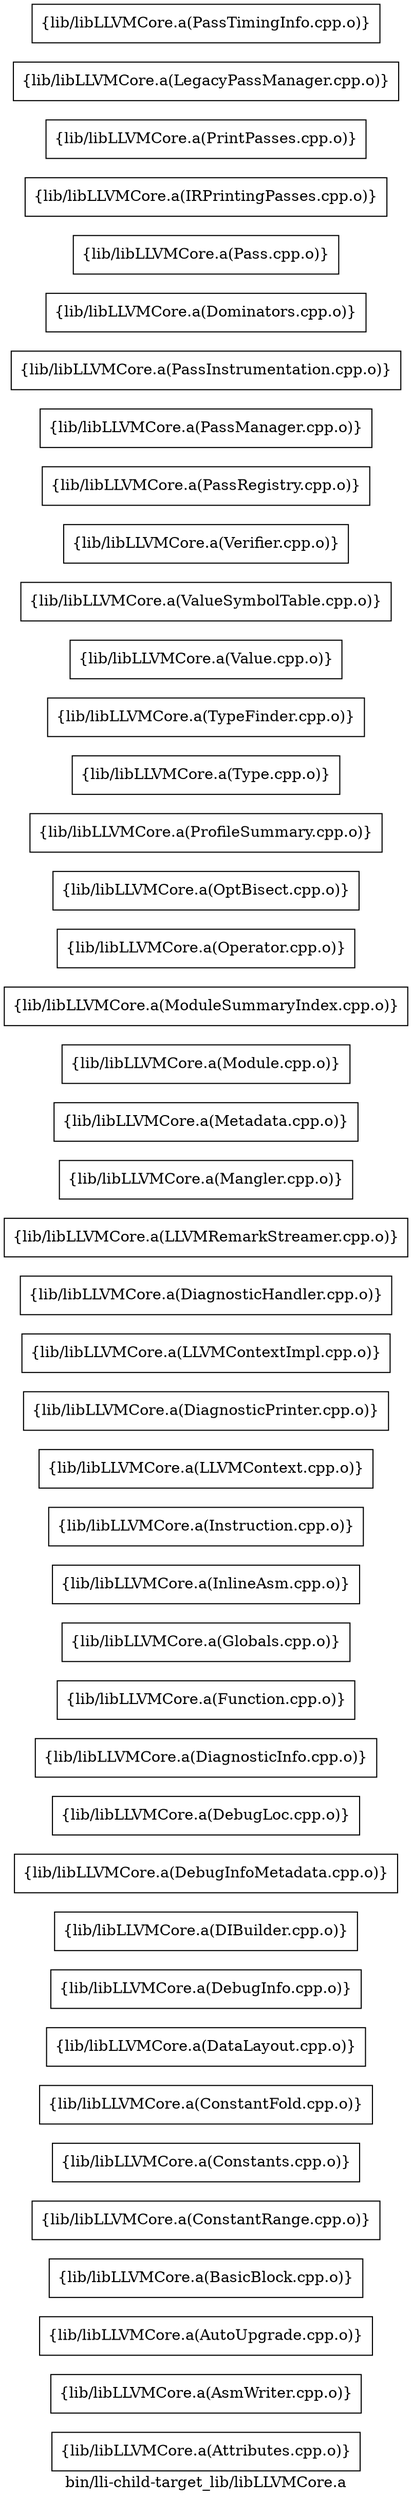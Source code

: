 digraph "bin/lli-child-target_lib/libLLVMCore.a" {
	label="bin/lli-child-target_lib/libLLVMCore.a";
	rankdir=LR;

	Node0x55eb29c26ab8 [shape=record,shape=box,group=0,label="{lib/libLLVMCore.a(Attributes.cpp.o)}"];
	Node0x55eb29c28188 [shape=record,shape=box,group=0,label="{lib/libLLVMCore.a(AsmWriter.cpp.o)}"];
	Node0x55eb29c27cd8 [shape=record,shape=box,group=0,label="{lib/libLLVMCore.a(AutoUpgrade.cpp.o)}"];
	Node0x55eb29c20b18 [shape=record,shape=box,group=0,label="{lib/libLLVMCore.a(BasicBlock.cpp.o)}"];
	Node0x55eb29c1fb28 [shape=record,shape=box,group=0,label="{lib/libLLVMCore.a(ConstantRange.cpp.o)}"];
	Node0x55eb29c22d28 [shape=record,shape=box,group=0,label="{lib/libLLVMCore.a(Constants.cpp.o)}"];
	Node0x55eb29c22a58 [shape=record,shape=box,group=0,label="{lib/libLLVMCore.a(ConstantFold.cpp.o)}"];
	Node0x55eb29c28098 [shape=record,shape=box,group=0,label="{lib/libLLVMCore.a(DataLayout.cpp.o)}"];
	Node0x55eb29c26428 [shape=record,shape=box,group=0,label="{lib/libLLVMCore.a(DebugInfo.cpp.o)}"];
	Node0x55eb29c26798 [shape=record,shape=box,group=0,label="{lib/libLLVMCore.a(DIBuilder.cpp.o)}"];
	Node0x55eb29c273c8 [shape=record,shape=box,group=0,label="{lib/libLLVMCore.a(DebugInfoMetadata.cpp.o)}"];
	Node0x55eb29c24fd8 [shape=record,shape=box,group=0,label="{lib/libLLVMCore.a(DebugLoc.cpp.o)}"];
	Node0x55eb29c25ca8 [shape=record,shape=box,group=0,label="{lib/libLLVMCore.a(DiagnosticInfo.cpp.o)}"];
	Node0x55eb29c24268 [shape=record,shape=box,group=0,label="{lib/libLLVMCore.a(Function.cpp.o)}"];
	Node0x55eb29c26658 [shape=record,shape=box,group=0,label="{lib/libLLVMCore.a(Globals.cpp.o)}"];
	Node0x55eb29c277d8 [shape=record,shape=box,group=0,label="{lib/libLLVMCore.a(InlineAsm.cpp.o)}"];
	Node0x55eb29c28458 [shape=record,shape=box,group=0,label="{lib/libLLVMCore.a(Instruction.cpp.o)}"];
	Node0x55eb29c1fb78 [shape=record,shape=box,group=0,label="{lib/libLLVMCore.a(LLVMContext.cpp.o)}"];
	Node0x55eb29c20348 [shape=record,shape=box,group=0,label="{lib/libLLVMCore.a(DiagnosticPrinter.cpp.o)}"];
	Node0x55eb29c200c8 [shape=record,shape=box,group=0,label="{lib/libLLVMCore.a(LLVMContextImpl.cpp.o)}"];
	Node0x55eb29c1f3f8 [shape=record,shape=box,group=0,label="{lib/libLLVMCore.a(DiagnosticHandler.cpp.o)}"];
	Node0x55eb29c1f1c8 [shape=record,shape=box,group=0,label="{lib/libLLVMCore.a(LLVMRemarkStreamer.cpp.o)}"];
	Node0x55eb29c228c8 [shape=record,shape=box,group=0,label="{lib/libLLVMCore.a(Mangler.cpp.o)}"];
	Node0x55eb29c22468 [shape=record,shape=box,group=0,label="{lib/libLLVMCore.a(Metadata.cpp.o)}"];
	Node0x55eb29c21928 [shape=record,shape=box,group=0,label="{lib/libLLVMCore.a(Module.cpp.o)}"];
	Node0x55eb29c25b18 [shape=record,shape=box,group=0,label="{lib/libLLVMCore.a(ModuleSummaryIndex.cpp.o)}"];
	Node0x55eb29c1ee58 [shape=record,shape=box,group=0,label="{lib/libLLVMCore.a(Operator.cpp.o)}"];
	Node0x55eb29c1f588 [shape=record,shape=box,group=0,label="{lib/libLLVMCore.a(OptBisect.cpp.o)}"];
	Node0x55eb29c206b8 [shape=record,shape=box,group=0,label="{lib/libLLVMCore.a(ProfileSummary.cpp.o)}"];
	Node0x55eb29c20de8 [shape=record,shape=box,group=0,label="{lib/libLLVMCore.a(Type.cpp.o)}"];
	Node0x55eb29c20b68 [shape=record,shape=box,group=0,label="{lib/libLLVMCore.a(TypeFinder.cpp.o)}"];
	Node0x55eb29c22af8 [shape=record,shape=box,group=0,label="{lib/libLLVMCore.a(Value.cpp.o)}"];
	Node0x55eb29c20c58 [shape=record,shape=box,group=0,label="{lib/libLLVMCore.a(ValueSymbolTable.cpp.o)}"];
	Node0x55eb29c1fdf8 [shape=record,shape=box,group=0,label="{lib/libLLVMCore.a(Verifier.cpp.o)}"];
	Node0x55eb29c20528 [shape=record,shape=box,group=0,label="{lib/libLLVMCore.a(PassRegistry.cpp.o)}"];
	Node0x55eb29c222d8 [shape=record,shape=box,group=0,label="{lib/libLLVMCore.a(PassManager.cpp.o)}"];
	Node0x55eb29c21658 [shape=record,shape=box,group=0,label="{lib/libLLVMCore.a(PassInstrumentation.cpp.o)}"];
	Node0x55eb29c22c38 [shape=record,shape=box,group=0,label="{lib/libLLVMCore.a(Dominators.cpp.o)}"];
	Node0x55eb29c24498 [shape=record,shape=box,group=0,label="{lib/libLLVMCore.a(Pass.cpp.o)}"];
	Node0x55eb29c23db8 [shape=record,shape=box,group=0,label="{lib/libLLVMCore.a(IRPrintingPasses.cpp.o)}"];
	Node0x55eb29c240d8 [shape=record,shape=box,group=0,label="{lib/libLLVMCore.a(PrintPasses.cpp.o)}"];
	Node0x55eb29c26068 [shape=record,shape=box,group=0,label="{lib/libLLVMCore.a(LegacyPassManager.cpp.o)}"];
	Node0x55eb29c26a18 [shape=record,shape=box,group=0,label="{lib/libLLVMCore.a(PassTimingInfo.cpp.o)}"];
}
